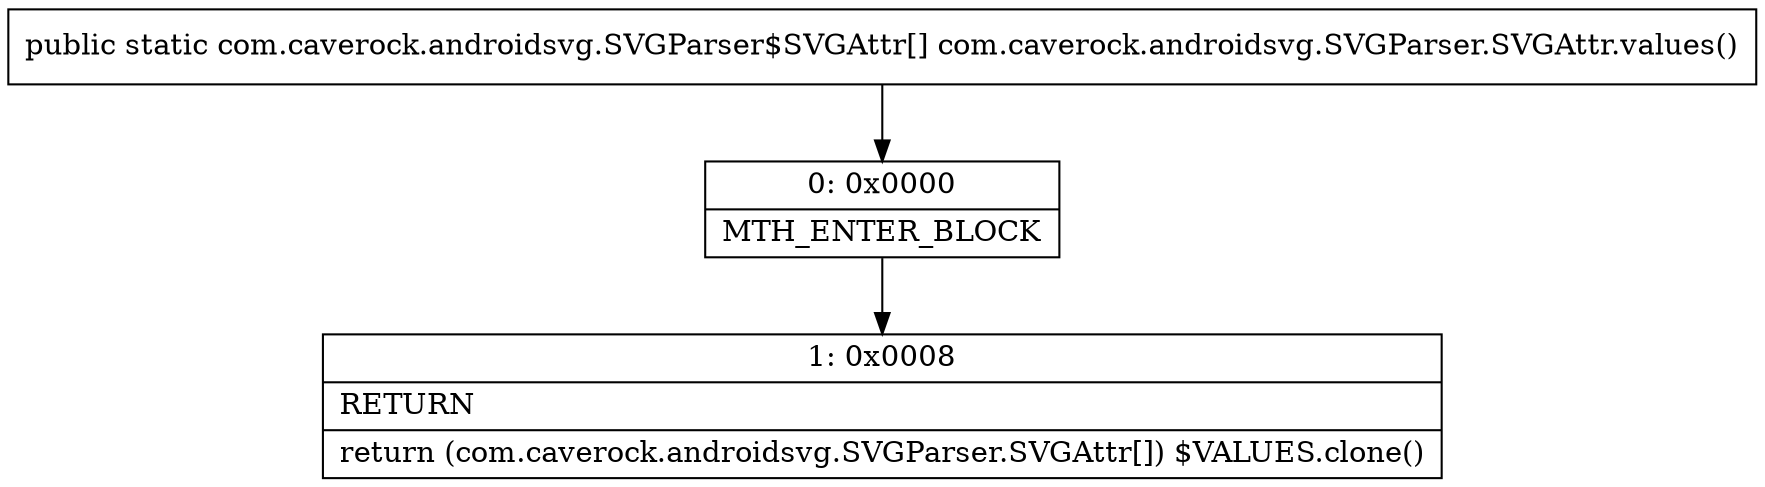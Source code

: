 digraph "CFG forcom.caverock.androidsvg.SVGParser.SVGAttr.values()[Lcom\/caverock\/androidsvg\/SVGParser$SVGAttr;" {
Node_0 [shape=record,label="{0\:\ 0x0000|MTH_ENTER_BLOCK\l}"];
Node_1 [shape=record,label="{1\:\ 0x0008|RETURN\l|return (com.caverock.androidsvg.SVGParser.SVGAttr[]) $VALUES.clone()\l}"];
MethodNode[shape=record,label="{public static com.caverock.androidsvg.SVGParser$SVGAttr[] com.caverock.androidsvg.SVGParser.SVGAttr.values() }"];
MethodNode -> Node_0;
Node_0 -> Node_1;
}

